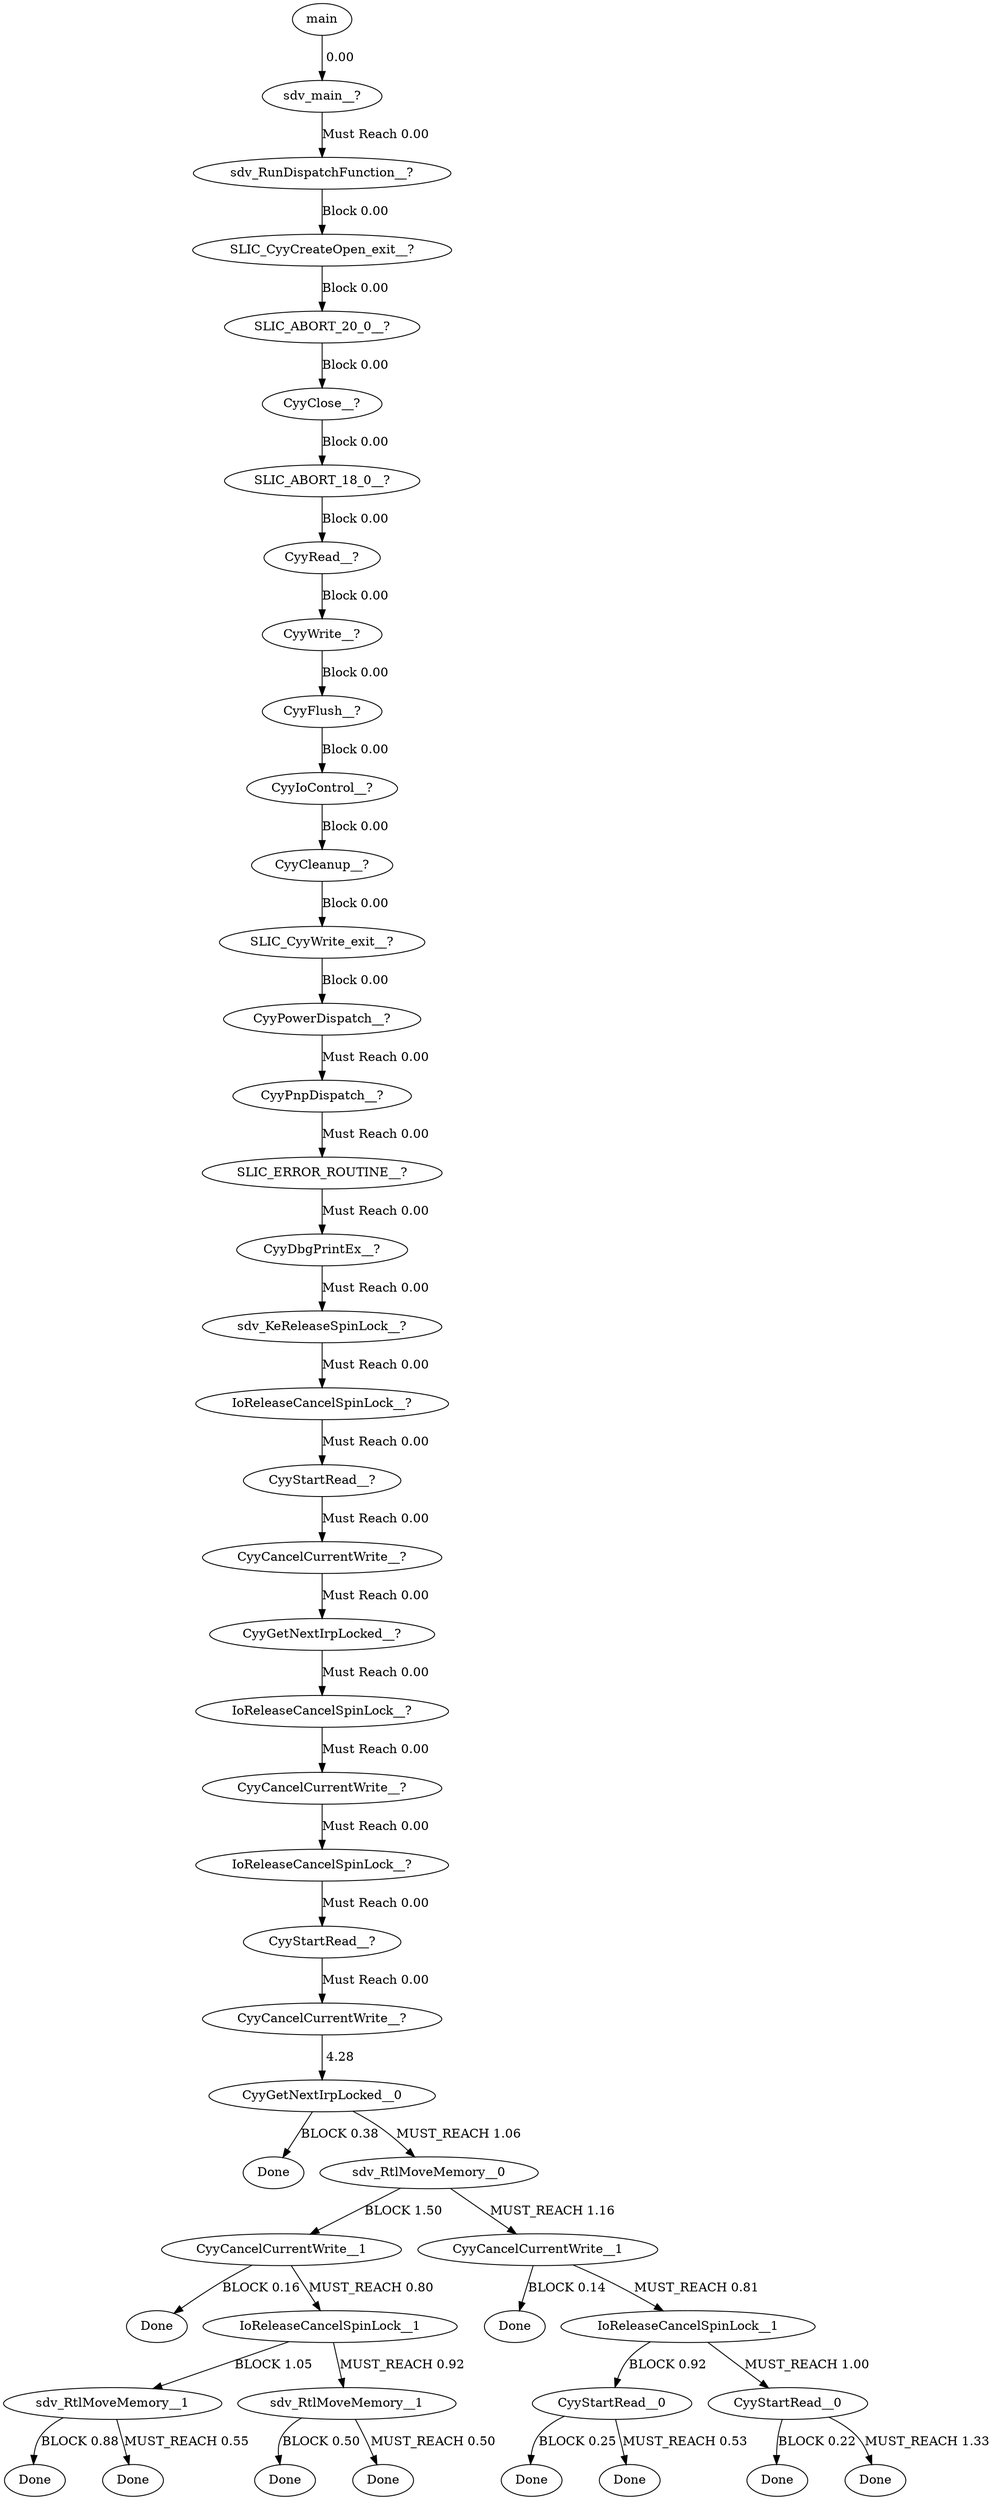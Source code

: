 digraph TG {
0 [label="main"]
1 [label="sdv_main__?"]
2 [label="sdv_RunDispatchFunction__?"]
3 [label="SLIC_CyyCreateOpen_exit__?"]
4 [label="SLIC_ABORT_20_0__?"]
5 [label="CyyClose__?"]
6 [label="SLIC_ABORT_18_0__?"]
7 [label="CyyRead__?"]
8 [label="CyyWrite__?"]
9 [label="CyyFlush__?"]
10 [label="CyyIoControl__?"]
11 [label="CyyCleanup__?"]
12 [label="SLIC_CyyWrite_exit__?"]
13 [label="CyyPowerDispatch__?"]
14 [label="CyyPnpDispatch__?"]
15 [label="SLIC_ERROR_ROUTINE__?"]
16 [label="CyyDbgPrintEx__?"]
17 [label="sdv_KeReleaseSpinLock__?"]
18 [label="IoReleaseCancelSpinLock__?"]
19 [label="CyyStartRead__?"]
20 [label="CyyCancelCurrentWrite__?"]
21 [label="CyyGetNextIrpLocked__?"]
22 [label="IoReleaseCancelSpinLock__?"]
23 [label="CyyCancelCurrentWrite__?"]
24 [label="IoReleaseCancelSpinLock__?"]
25 [label="CyyStartRead__?"]
26 [label="CyyCancelCurrentWrite__?"]
27 [label="CyyGetNextIrpLocked__0"]
28 [label="Done"]
29 [label="sdv_RtlMoveMemory__0"]
30 [label="CyyCancelCurrentWrite__1"]
31 [label="Done"]
32 [label="IoReleaseCancelSpinLock__1"]
33 [label="sdv_RtlMoveMemory__1"]
34 [label="Done"]
35 [label="Done"]
36 [label="sdv_RtlMoveMemory__1"]
37 [label="Done"]
38 [label="Done"]
39 [label="CyyCancelCurrentWrite__1"]
40 [label="Done"]
41 [label="IoReleaseCancelSpinLock__1"]
42 [label="CyyStartRead__0"]
43 [label="Done"]
44 [label="Done"]
45 [label="CyyStartRead__0"]
46 [label="Done"]
47 [label="Done"]
0 -> 1 [label=" 0.00"]
1 -> 2 [label="Must Reach 0.00"]
2 -> 3 [label="Block 0.00"]
3 -> 4 [label="Block 0.00"]
4 -> 5 [label="Block 0.00"]
5 -> 6 [label="Block 0.00"]
6 -> 7 [label="Block 0.00"]
7 -> 8 [label="Block 0.00"]
8 -> 9 [label="Block 0.00"]
9 -> 10 [label="Block 0.00"]
10 -> 11 [label="Block 0.00"]
11 -> 12 [label="Block 0.00"]
12 -> 13 [label="Block 0.00"]
13 -> 14 [label="Must Reach 0.00"]
14 -> 15 [label="Must Reach 0.00"]
15 -> 16 [label="Must Reach 0.00"]
16 -> 17 [label="Must Reach 0.00"]
17 -> 18 [label="Must Reach 0.00"]
18 -> 19 [label="Must Reach 0.00"]
19 -> 20 [label="Must Reach 0.00"]
20 -> 21 [label="Must Reach 0.00"]
21 -> 22 [label="Must Reach 0.00"]
22 -> 23 [label="Must Reach 0.00"]
23 -> 24 [label="Must Reach 0.00"]
24 -> 25 [label="Must Reach 0.00"]
25 -> 26 [label="Must Reach 0.00"]
26 -> 27 [label=" 4.28"]
27 -> 28 [label="BLOCK 0.38"]
27 -> 29 [label="MUST_REACH 1.06"]
29 -> 30 [label="BLOCK 1.50"]
29 -> 39 [label="MUST_REACH 1.16"]
30 -> 31 [label="BLOCK 0.16"]
30 -> 32 [label="MUST_REACH 0.80"]
32 -> 33 [label="BLOCK 1.05"]
32 -> 36 [label="MUST_REACH 0.92"]
33 -> 34 [label="BLOCK 0.88"]
33 -> 35 [label="MUST_REACH 0.55"]
36 -> 37 [label="BLOCK 0.50"]
36 -> 38 [label="MUST_REACH 0.50"]
39 -> 40 [label="BLOCK 0.14"]
39 -> 41 [label="MUST_REACH 0.81"]
41 -> 42 [label="BLOCK 0.92"]
41 -> 45 [label="MUST_REACH 1.00"]
42 -> 43 [label="BLOCK 0.25"]
42 -> 44 [label="MUST_REACH 0.53"]
45 -> 46 [label="BLOCK 0.22"]
45 -> 47 [label="MUST_REACH 1.33"]
}
